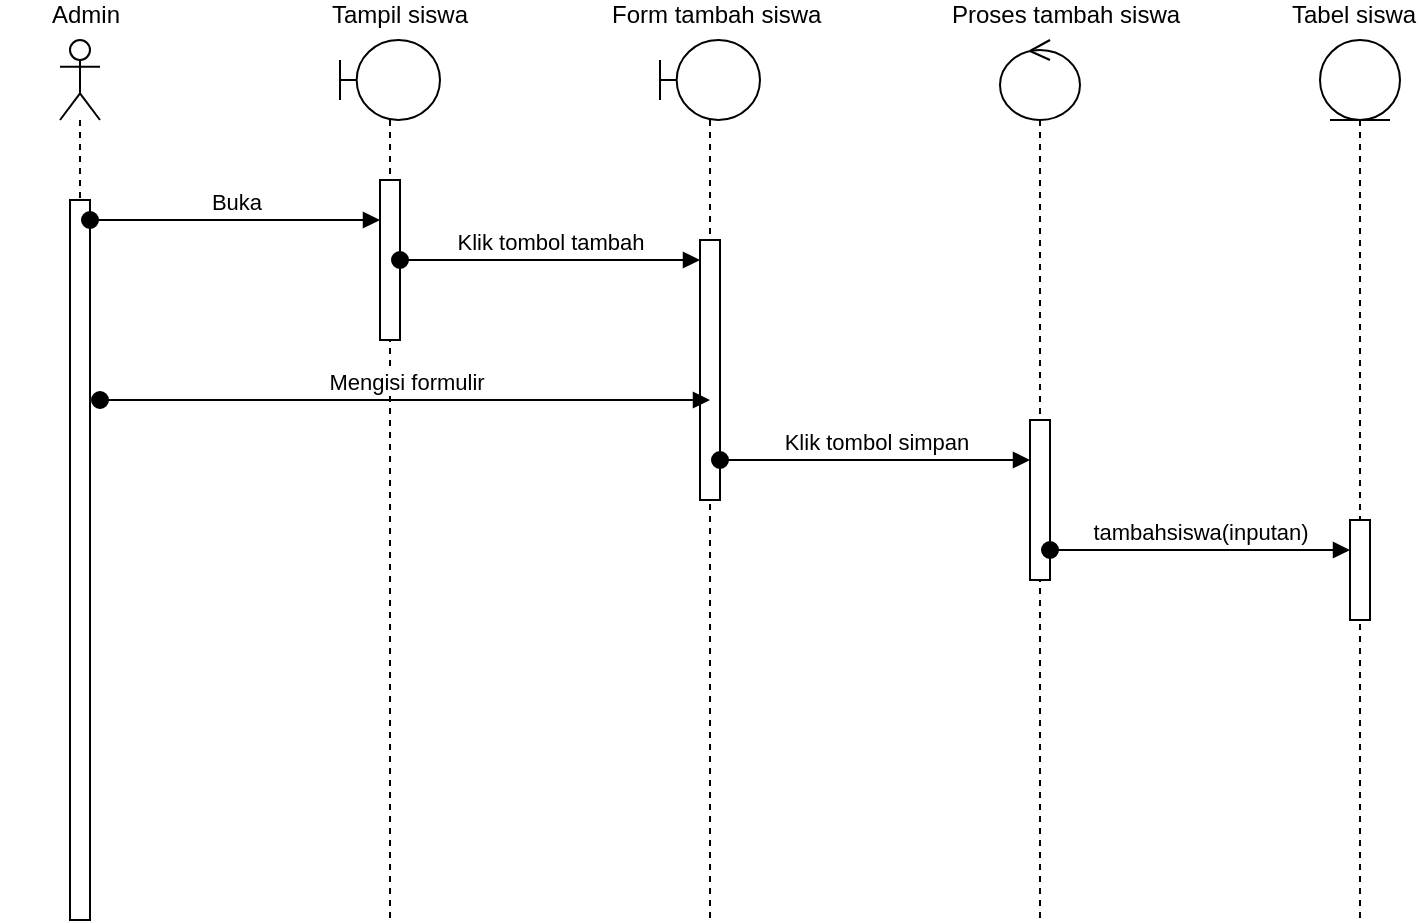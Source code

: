 <mxfile version="21.5.0" type="github">
  <diagram name="Page-1" id="2YBvvXClWsGukQMizWep">
    <mxGraphModel dx="880" dy="484" grid="1" gridSize="10" guides="1" tooltips="1" connect="1" arrows="1" fold="1" page="1" pageScale="1" pageWidth="850" pageHeight="1100" math="0" shadow="0">
      <root>
        <mxCell id="0" />
        <mxCell id="1" parent="0" />
        <mxCell id="SqhCqrWj8MWaeqn006VN-10" value="" style="shape=umlLifeline;perimeter=lifelinePerimeter;whiteSpace=wrap;html=1;container=1;dropTarget=0;collapsible=0;recursiveResize=0;outlineConnect=0;portConstraint=eastwest;newEdgeStyle={&quot;edgeStyle&quot;:&quot;elbowEdgeStyle&quot;,&quot;elbow&quot;:&quot;vertical&quot;,&quot;curved&quot;:0,&quot;rounded&quot;:0};participant=umlActor;" vertex="1" parent="1">
          <mxGeometry x="30" y="40" width="20" height="440" as="geometry" />
        </mxCell>
        <mxCell id="SqhCqrWj8MWaeqn006VN-22" value="" style="html=1;points=[];perimeter=orthogonalPerimeter;outlineConnect=0;targetShapes=umlLifeline;portConstraint=eastwest;newEdgeStyle={&quot;edgeStyle&quot;:&quot;elbowEdgeStyle&quot;,&quot;elbow&quot;:&quot;vertical&quot;,&quot;curved&quot;:0,&quot;rounded&quot;:0};" vertex="1" parent="SqhCqrWj8MWaeqn006VN-10">
          <mxGeometry x="5" y="80" width="10" height="360" as="geometry" />
        </mxCell>
        <mxCell id="SqhCqrWj8MWaeqn006VN-12" value="Admin" style="text;strokeColor=none;fillColor=none;align=left;verticalAlign=middle;spacingTop=-1;spacingLeft=4;spacingRight=4;rotatable=0;labelPosition=right;points=[];portConstraint=eastwest;" vertex="1" parent="1">
          <mxGeometry y="20" width="20" height="14" as="geometry" />
        </mxCell>
        <mxCell id="SqhCqrWj8MWaeqn006VN-13" value="" style="shape=umlLifeline;perimeter=lifelinePerimeter;whiteSpace=wrap;html=1;container=1;dropTarget=0;collapsible=0;recursiveResize=0;outlineConnect=0;portConstraint=eastwest;newEdgeStyle={&quot;edgeStyle&quot;:&quot;elbowEdgeStyle&quot;,&quot;elbow&quot;:&quot;vertical&quot;,&quot;curved&quot;:0,&quot;rounded&quot;:0};participant=umlBoundary;" vertex="1" parent="1">
          <mxGeometry x="170" y="40" width="50" height="440" as="geometry" />
        </mxCell>
        <mxCell id="SqhCqrWj8MWaeqn006VN-23" value="" style="html=1;points=[];perimeter=orthogonalPerimeter;outlineConnect=0;targetShapes=umlLifeline;portConstraint=eastwest;newEdgeStyle={&quot;edgeStyle&quot;:&quot;elbowEdgeStyle&quot;,&quot;elbow&quot;:&quot;vertical&quot;,&quot;curved&quot;:0,&quot;rounded&quot;:0};" vertex="1" parent="SqhCqrWj8MWaeqn006VN-13">
          <mxGeometry x="20" y="70" width="10" height="80" as="geometry" />
        </mxCell>
        <mxCell id="SqhCqrWj8MWaeqn006VN-14" value="Tampil siswa" style="text;strokeColor=none;fillColor=none;align=left;verticalAlign=middle;spacingTop=-1;spacingLeft=4;spacingRight=4;rotatable=0;labelPosition=right;points=[];portConstraint=eastwest;" vertex="1" parent="1">
          <mxGeometry x="140" y="20" width="20" height="14" as="geometry" />
        </mxCell>
        <mxCell id="SqhCqrWj8MWaeqn006VN-15" value="" style="shape=umlLifeline;perimeter=lifelinePerimeter;whiteSpace=wrap;html=1;container=1;dropTarget=0;collapsible=0;recursiveResize=0;outlineConnect=0;portConstraint=eastwest;newEdgeStyle={&quot;edgeStyle&quot;:&quot;elbowEdgeStyle&quot;,&quot;elbow&quot;:&quot;vertical&quot;,&quot;curved&quot;:0,&quot;rounded&quot;:0};participant=umlControl;" vertex="1" parent="1">
          <mxGeometry x="500" y="40" width="40" height="440" as="geometry" />
        </mxCell>
        <mxCell id="SqhCqrWj8MWaeqn006VN-29" value="" style="html=1;points=[];perimeter=orthogonalPerimeter;outlineConnect=0;targetShapes=umlLifeline;portConstraint=eastwest;newEdgeStyle={&quot;edgeStyle&quot;:&quot;elbowEdgeStyle&quot;,&quot;elbow&quot;:&quot;vertical&quot;,&quot;curved&quot;:0,&quot;rounded&quot;:0};" vertex="1" parent="SqhCqrWj8MWaeqn006VN-15">
          <mxGeometry x="15" y="190" width="10" height="80" as="geometry" />
        </mxCell>
        <mxCell id="SqhCqrWj8MWaeqn006VN-16" value="" style="shape=umlLifeline;perimeter=lifelinePerimeter;whiteSpace=wrap;html=1;container=1;dropTarget=0;collapsible=0;recursiveResize=0;outlineConnect=0;portConstraint=eastwest;newEdgeStyle={&quot;edgeStyle&quot;:&quot;elbowEdgeStyle&quot;,&quot;elbow&quot;:&quot;vertical&quot;,&quot;curved&quot;:0,&quot;rounded&quot;:0};participant=umlEntity;" vertex="1" parent="1">
          <mxGeometry x="660" y="40" width="40" height="440" as="geometry" />
        </mxCell>
        <mxCell id="SqhCqrWj8MWaeqn006VN-31" value="" style="html=1;points=[];perimeter=orthogonalPerimeter;outlineConnect=0;targetShapes=umlLifeline;portConstraint=eastwest;newEdgeStyle={&quot;edgeStyle&quot;:&quot;elbowEdgeStyle&quot;,&quot;elbow&quot;:&quot;vertical&quot;,&quot;curved&quot;:0,&quot;rounded&quot;:0};" vertex="1" parent="SqhCqrWj8MWaeqn006VN-16">
          <mxGeometry x="15" y="240" width="10" height="50" as="geometry" />
        </mxCell>
        <mxCell id="SqhCqrWj8MWaeqn006VN-17" value="Proses tambah siswa" style="text;strokeColor=none;fillColor=none;align=left;verticalAlign=middle;spacingTop=-1;spacingLeft=4;spacingRight=4;rotatable=0;labelPosition=right;points=[];portConstraint=eastwest;" vertex="1" parent="1">
          <mxGeometry x="450" y="20" width="20" height="14" as="geometry" />
        </mxCell>
        <mxCell id="SqhCqrWj8MWaeqn006VN-18" value="" style="shape=umlLifeline;perimeter=lifelinePerimeter;whiteSpace=wrap;html=1;container=1;dropTarget=0;collapsible=0;recursiveResize=0;outlineConnect=0;portConstraint=eastwest;newEdgeStyle={&quot;edgeStyle&quot;:&quot;elbowEdgeStyle&quot;,&quot;elbow&quot;:&quot;vertical&quot;,&quot;curved&quot;:0,&quot;rounded&quot;:0};participant=umlBoundary;" vertex="1" parent="1">
          <mxGeometry x="330" y="40" width="50" height="440" as="geometry" />
        </mxCell>
        <mxCell id="SqhCqrWj8MWaeqn006VN-25" value="" style="html=1;points=[];perimeter=orthogonalPerimeter;outlineConnect=0;targetShapes=umlLifeline;portConstraint=eastwest;newEdgeStyle={&quot;edgeStyle&quot;:&quot;elbowEdgeStyle&quot;,&quot;elbow&quot;:&quot;vertical&quot;,&quot;curved&quot;:0,&quot;rounded&quot;:0};" vertex="1" parent="SqhCqrWj8MWaeqn006VN-18">
          <mxGeometry x="20" y="100" width="10" height="130" as="geometry" />
        </mxCell>
        <mxCell id="SqhCqrWj8MWaeqn006VN-19" value="Form tambah siswa" style="text;strokeColor=none;fillColor=none;align=left;verticalAlign=middle;spacingTop=-1;spacingLeft=4;spacingRight=4;rotatable=0;labelPosition=right;points=[];portConstraint=eastwest;" vertex="1" parent="1">
          <mxGeometry x="280" y="20" width="20" height="14" as="geometry" />
        </mxCell>
        <mxCell id="SqhCqrWj8MWaeqn006VN-20" value="Tabel siswa" style="text;strokeColor=none;fillColor=none;align=left;verticalAlign=middle;spacingTop=-1;spacingLeft=4;spacingRight=4;rotatable=0;labelPosition=right;points=[];portConstraint=eastwest;" vertex="1" parent="1">
          <mxGeometry x="620" y="20" width="20" height="14" as="geometry" />
        </mxCell>
        <mxCell id="SqhCqrWj8MWaeqn006VN-24" value="Buka" style="html=1;verticalAlign=bottom;startArrow=oval;endArrow=block;startSize=8;edgeStyle=elbowEdgeStyle;elbow=vertical;curved=0;rounded=0;" edge="1" parent="1" source="SqhCqrWj8MWaeqn006VN-22">
          <mxGeometry relative="1" as="geometry">
            <mxPoint x="70" y="130" as="sourcePoint" />
            <mxPoint x="190" y="130" as="targetPoint" />
          </mxGeometry>
        </mxCell>
        <mxCell id="SqhCqrWj8MWaeqn006VN-26" value="Klik tombol tambah" style="html=1;verticalAlign=bottom;startArrow=oval;endArrow=block;startSize=8;edgeStyle=elbowEdgeStyle;elbow=vertical;curved=0;rounded=0;" edge="1" target="SqhCqrWj8MWaeqn006VN-25" parent="1" source="SqhCqrWj8MWaeqn006VN-23">
          <mxGeometry relative="1" as="geometry">
            <mxPoint x="230" y="150" as="sourcePoint" />
            <Array as="points">
              <mxPoint x="210" y="150" />
              <mxPoint x="200" y="150" />
            </Array>
          </mxGeometry>
        </mxCell>
        <mxCell id="SqhCqrWj8MWaeqn006VN-27" value="Mengisi formulir" style="html=1;verticalAlign=bottom;startArrow=oval;startFill=1;endArrow=block;startSize=8;edgeStyle=elbowEdgeStyle;elbow=vertical;curved=0;rounded=0;" edge="1" parent="1">
          <mxGeometry width="60" relative="1" as="geometry">
            <mxPoint x="50" y="220" as="sourcePoint" />
            <mxPoint x="355" y="220" as="targetPoint" />
          </mxGeometry>
        </mxCell>
        <mxCell id="SqhCqrWj8MWaeqn006VN-30" value="Klik tombol simpan" style="html=1;verticalAlign=bottom;startArrow=oval;endArrow=block;startSize=8;edgeStyle=elbowEdgeStyle;elbow=vertical;curved=0;rounded=0;" edge="1" target="SqhCqrWj8MWaeqn006VN-29" parent="1">
          <mxGeometry relative="1" as="geometry">
            <mxPoint x="360" y="250" as="sourcePoint" />
          </mxGeometry>
        </mxCell>
        <mxCell id="SqhCqrWj8MWaeqn006VN-32" value="tambahsiswa(inputan)" style="html=1;verticalAlign=bottom;startArrow=oval;endArrow=block;startSize=8;edgeStyle=elbowEdgeStyle;elbow=vertical;curved=0;rounded=0;" edge="1" target="SqhCqrWj8MWaeqn006VN-31" parent="1" source="SqhCqrWj8MWaeqn006VN-29">
          <mxGeometry relative="1" as="geometry">
            <mxPoint x="550" y="280" as="sourcePoint" />
          </mxGeometry>
        </mxCell>
      </root>
    </mxGraphModel>
  </diagram>
</mxfile>
